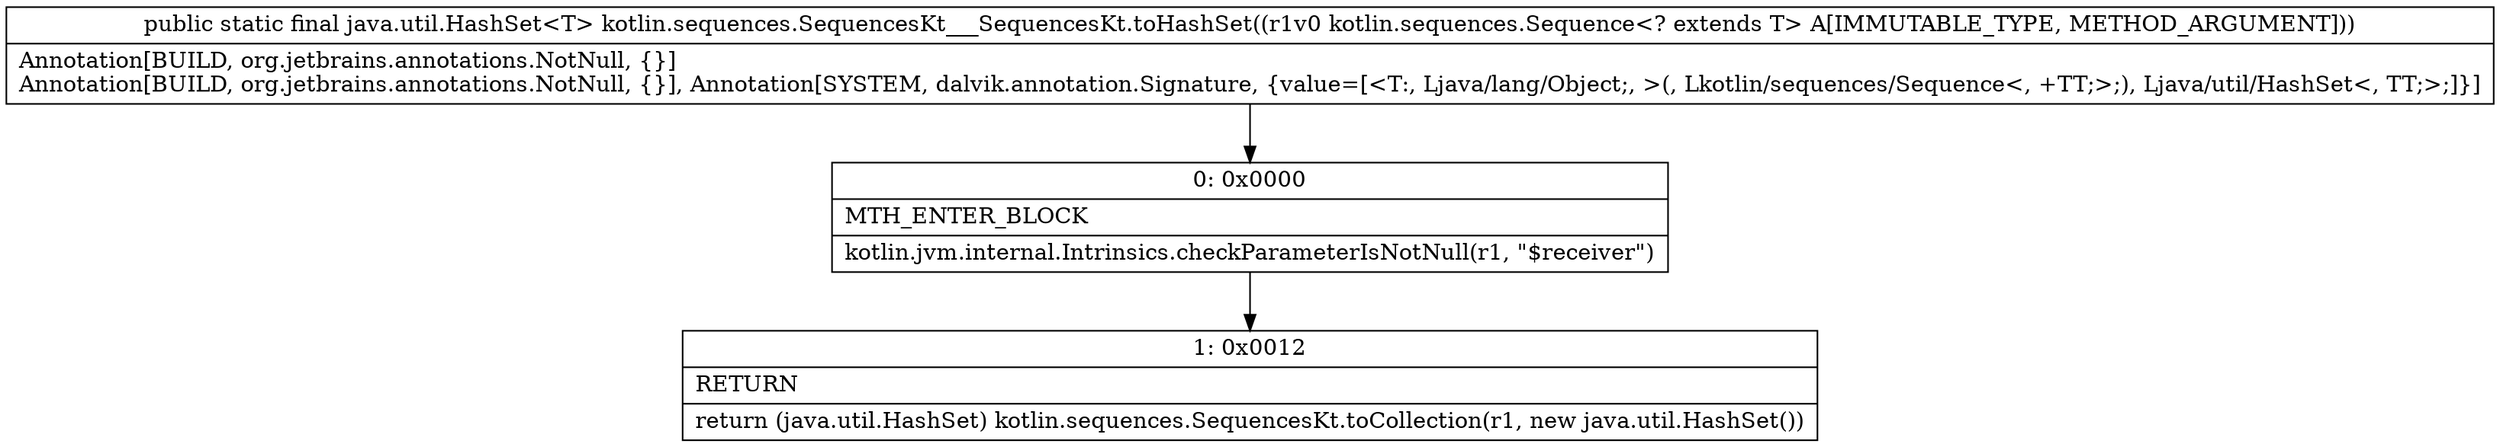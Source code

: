 digraph "CFG forkotlin.sequences.SequencesKt___SequencesKt.toHashSet(Lkotlin\/sequences\/Sequence;)Ljava\/util\/HashSet;" {
Node_0 [shape=record,label="{0\:\ 0x0000|MTH_ENTER_BLOCK\l|kotlin.jvm.internal.Intrinsics.checkParameterIsNotNull(r1, \"$receiver\")\l}"];
Node_1 [shape=record,label="{1\:\ 0x0012|RETURN\l|return (java.util.HashSet) kotlin.sequences.SequencesKt.toCollection(r1, new java.util.HashSet())\l}"];
MethodNode[shape=record,label="{public static final java.util.HashSet\<T\> kotlin.sequences.SequencesKt___SequencesKt.toHashSet((r1v0 kotlin.sequences.Sequence\<? extends T\> A[IMMUTABLE_TYPE, METHOD_ARGUMENT]))  | Annotation[BUILD, org.jetbrains.annotations.NotNull, \{\}]\lAnnotation[BUILD, org.jetbrains.annotations.NotNull, \{\}], Annotation[SYSTEM, dalvik.annotation.Signature, \{value=[\<T:, Ljava\/lang\/Object;, \>(, Lkotlin\/sequences\/Sequence\<, +TT;\>;), Ljava\/util\/HashSet\<, TT;\>;]\}]\l}"];
MethodNode -> Node_0;
Node_0 -> Node_1;
}


